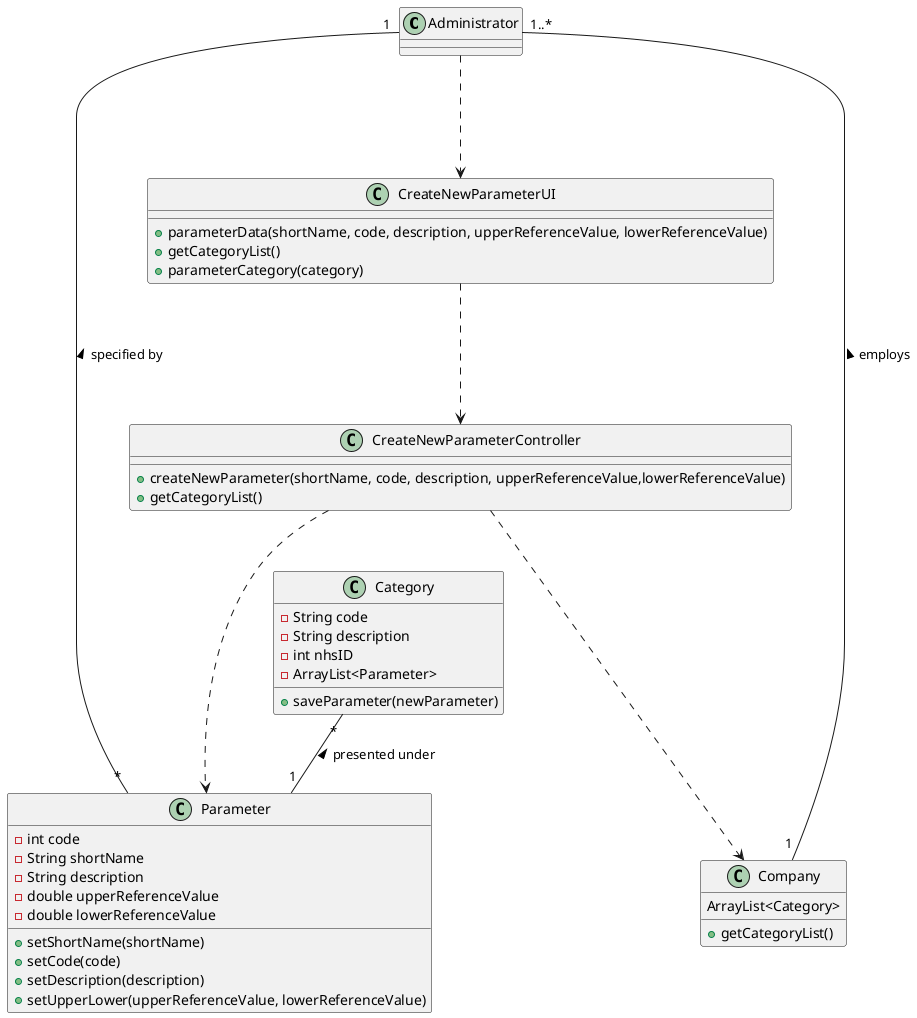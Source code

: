 @startuml

class Administrator
class Parameter {
-int code
-String shortName
-String description
-double upperReferenceValue
-double lowerReferenceValue

+setShortName(shortName)
+setCode(code)
+setDescription(description)
+setUpperLower(upperReferenceValue, lowerReferenceValue)
}

class CreateNewParameterUI{
+parameterData(shortName, code, description, upperReferenceValue, lowerReferenceValue)
+getCategoryList()
+parameterCategory(category)
}

class CreateNewParameterController{
+createNewParameter(shortName, code, description, upperReferenceValue,lowerReferenceValue)
+getCategoryList()
}

class Company{
ArrayList<Category>

+getCategoryList()
}

class Category {
-String code
-String description
-int nhsID
-ArrayList<Parameter>

+saveParameter(newParameter)
}

Administrator ...> CreateNewParameterUI
CreateNewParameterUI ...> CreateNewParameterController
CreateNewParameterController ...> Parameter
CreateNewParameterController ...> Company
Category "*"--"1" Parameter : presented under <
Parameter "*"-up-"1" Administrator : specified by >
Company"1 "-"1..*" Administrator : > employs

@enduml